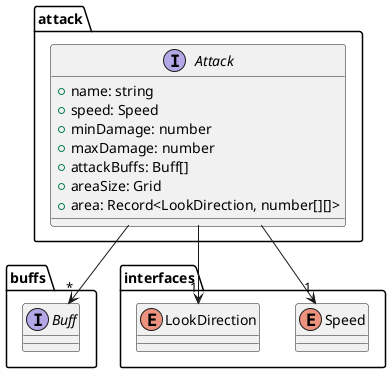 @startuml
package "buffs" {
    interface Buff
}
package "attack" {
    interface Attack {
        +name: string
        +speed: Speed
        +minDamage: number
        +maxDamage: number
        +attackBuffs: Buff[]
        +areaSize: Grid
        +area: Record<LookDirection, number[][]>
    }
}

package "interfaces" {
    enum Speed
    enum LookDirection
}

Attack --> "1" Speed
Attack --> "1" LookDirection
Attack --> "*" Buff
@enduml